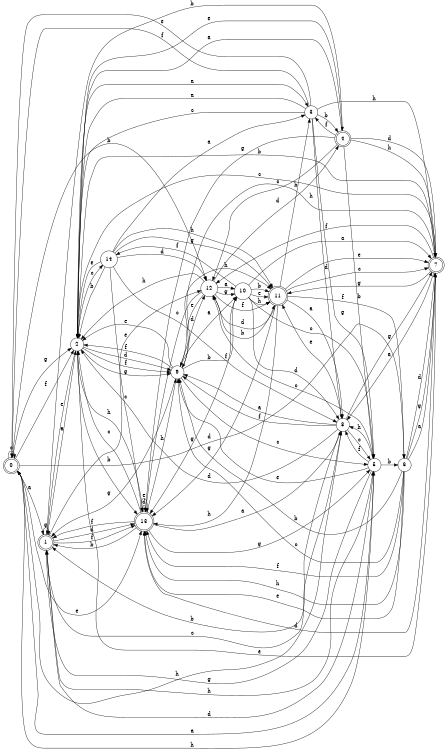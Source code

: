 digraph n12_5 {
__start0 [label="" shape="none"];

rankdir=LR;
size="8,5";

s0 [style="rounded,filled", color="black", fillcolor="white" shape="doublecircle", label="0"];
s1 [style="rounded,filled", color="black", fillcolor="white" shape="doublecircle", label="1"];
s2 [style="filled", color="black", fillcolor="white" shape="circle", label="2"];
s3 [style="filled", color="black", fillcolor="white" shape="circle", label="3"];
s4 [style="rounded,filled", color="black", fillcolor="white" shape="doublecircle", label="4"];
s5 [style="filled", color="black", fillcolor="white" shape="circle", label="5"];
s6 [style="filled", color="black", fillcolor="white" shape="circle", label="6"];
s7 [style="rounded,filled", color="black", fillcolor="white" shape="doublecircle", label="7"];
s8 [style="filled", color="black", fillcolor="white" shape="circle", label="8"];
s9 [style="filled", color="black", fillcolor="white" shape="circle", label="9"];
s10 [style="filled", color="black", fillcolor="white" shape="circle", label="10"];
s11 [style="rounded,filled", color="black", fillcolor="white" shape="doublecircle", label="11"];
s12 [style="filled", color="black", fillcolor="white" shape="circle", label="12"];
s13 [style="rounded,filled", color="black", fillcolor="white" shape="doublecircle", label="13"];
s14 [style="filled", color="black", fillcolor="white" shape="circle", label="14"];
s0 -> s1 [label="a"];
s0 -> s12 [label="b"];
s0 -> s0 [label="c"];
s0 -> s6 [label="d"];
s0 -> s13 [label="e"];
s0 -> s2 [label="f"];
s0 -> s2 [label="g"];
s0 -> s5 [label="h"];
s1 -> s2 [label="a"];
s1 -> s4 [label="b"];
s1 -> s8 [label="c"];
s1 -> s13 [label="d"];
s1 -> s12 [label="e"];
s1 -> s13 [label="f"];
s1 -> s1 [label="g"];
s1 -> s5 [label="h"];
s2 -> s3 [label="a"];
s2 -> s13 [label="b"];
s2 -> s14 [label="c"];
s2 -> s9 [label="d"];
s2 -> s1 [label="e"];
s2 -> s9 [label="f"];
s2 -> s9 [label="g"];
s2 -> s13 [label="h"];
s3 -> s2 [label="a"];
s3 -> s4 [label="b"];
s3 -> s2 [label="c"];
s3 -> s8 [label="d"];
s3 -> s0 [label="e"];
s3 -> s0 [label="f"];
s3 -> s5 [label="g"];
s3 -> s7 [label="h"];
s4 -> s2 [label="a"];
s4 -> s5 [label="b"];
s4 -> s12 [label="c"];
s4 -> s7 [label="d"];
s4 -> s2 [label="e"];
s4 -> s3 [label="f"];
s4 -> s13 [label="g"];
s4 -> s7 [label="h"];
s5 -> s0 [label="a"];
s5 -> s6 [label="b"];
s5 -> s12 [label="c"];
s5 -> s1 [label="d"];
s5 -> s9 [label="e"];
s5 -> s8 [label="f"];
s5 -> s1 [label="g"];
s5 -> s8 [label="h"];
s6 -> s7 [label="a"];
s6 -> s9 [label="b"];
s6 -> s9 [label="c"];
s6 -> s7 [label="d"];
s6 -> s13 [label="e"];
s6 -> s13 [label="f"];
s6 -> s7 [label="g"];
s6 -> s13 [label="h"];
s7 -> s8 [label="a"];
s7 -> s2 [label="b"];
s7 -> s2 [label="c"];
s7 -> s13 [label="d"];
s7 -> s2 [label="e"];
s7 -> s12 [label="f"];
s7 -> s11 [label="g"];
s7 -> s9 [label="h"];
s8 -> s9 [label="a"];
s8 -> s1 [label="b"];
s8 -> s5 [label="c"];
s8 -> s2 [label="d"];
s8 -> s11 [label="e"];
s8 -> s9 [label="f"];
s8 -> s7 [label="g"];
s8 -> s0 [label="h"];
s9 -> s10 [label="a"];
s9 -> s10 [label="b"];
s9 -> s5 [label="c"];
s9 -> s12 [label="d"];
s9 -> s2 [label="e"];
s9 -> s2 [label="f"];
s9 -> s1 [label="g"];
s9 -> s11 [label="h"];
s10 -> s7 [label="a"];
s10 -> s11 [label="b"];
s10 -> s5 [label="c"];
s10 -> s8 [label="d"];
s10 -> s11 [label="e"];
s10 -> s14 [label="f"];
s10 -> s13 [label="g"];
s10 -> s11 [label="h"];
s11 -> s8 [label="a"];
s11 -> s3 [label="b"];
s11 -> s7 [label="c"];
s11 -> s12 [label="d"];
s11 -> s7 [label="e"];
s11 -> s6 [label="f"];
s11 -> s13 [label="g"];
s11 -> s13 [label="h"];
s12 -> s10 [label="a"];
s12 -> s11 [label="b"];
s12 -> s13 [label="c"];
s12 -> s4 [label="d"];
s12 -> s9 [label="e"];
s12 -> s11 [label="f"];
s12 -> s10 [label="g"];
s12 -> s2 [label="h"];
s13 -> s8 [label="a"];
s13 -> s1 [label="b"];
s13 -> s2 [label="c"];
s13 -> s13 [label="d"];
s13 -> s13 [label="e"];
s13 -> s1 [label="f"];
s13 -> s5 [label="g"];
s13 -> s9 [label="h"];
s14 -> s3 [label="a"];
s14 -> s2 [label="b"];
s14 -> s13 [label="c"];
s14 -> s12 [label="d"];
s14 -> s2 [label="e"];
s14 -> s8 [label="f"];
s14 -> s11 [label="g"];
s14 -> s11 [label="h"];

}